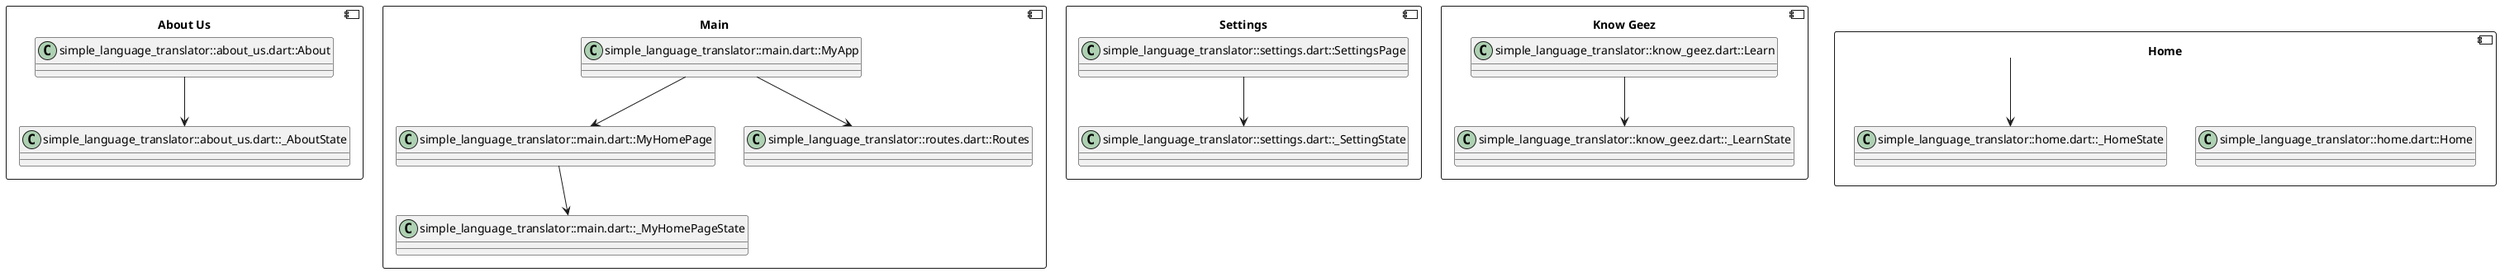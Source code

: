 @startuml component_diagram

component "About Us" {
  class "simple_language_translator::about_us.dart::About" as About
  class "simple_language_translator::about_us.dart::_AboutState" as _AboutState
}

component "Main" {
  class "simple_language_translator::main.dart::MyApp" as MyApp
  class "simple_language_translator::main.dart::MyHomePage" as MyHomePage
  class "simple_language_translator::main.dart::_MyHomePageState" as _MyHomePageState
  class "simple_language_translator::routes.dart::Routes" as Routes
}

component "Settings" {
  class "simple_language_translator::settings.dart::SettingsPage" as SettingsPage
  class "simple_language_translator::settings.dart::_SettingState" as _SettingState
}

component "Know Geez" {
  class "simple_language_translator::know_geez.dart::Learn" as Learn
  class "simple_language_translator::know_geez.dart::_LearnState" as _LearnState
}

component "Home" {
  class "simple_language_translator::home.dart::Home" as Home
  class "simple_language_translator::home.dart::_HomeState" as _HomeState
}

MyApp -down-> MyHomePage
MyApp -down-> Routes
MyHomePage -down-> _MyHomePageState
SettingsPage -down-> _SettingState
Learn -down-> _LearnState
Home -down-> _HomeState
About -down-> _AboutState

@enduml